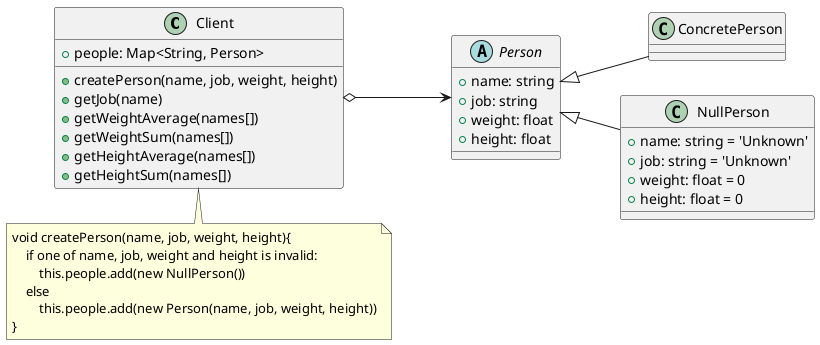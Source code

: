 @startuml step2
left to right direction
class Client{
    + people: Map<String, Person>
    + createPerson(name, job, weight, height)
    + getJob(name)
    + getWeightAverage(names[])
    + getWeightSum(names[])
    + getHeightAverage(names[])
    + getHeightSum(names[])
}

abstract class Person{
    + name: string
    + job: string
    + weight: float
    + height: float
}

together{
    class ConcretePerson{
    }

    class NullPerson{
        + name: string = 'Unknown'
        + job: string = 'Unknown'
        + weight: float = 0
        + height: float = 0
    }
}

note bottom of Client
void createPerson(name, job, weight, height){
    if one of name, job, weight and height is invalid:
        this.people.add(new NullPerson())
    else
        this.people.add(new Person(name, job, weight, height))
}
end note

Person <|-- ConcretePerson
Person <|-- NullPerson
Client o--> Person

@enduml